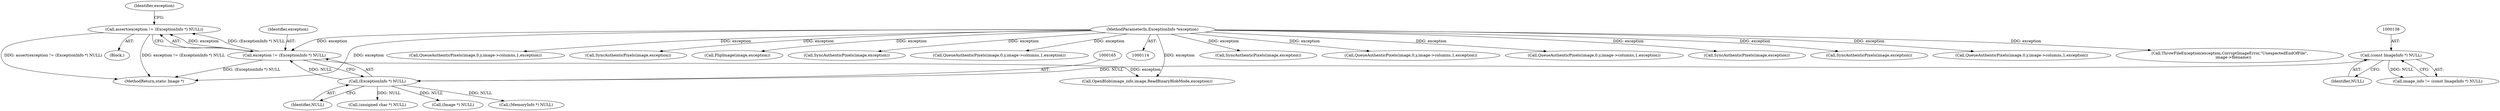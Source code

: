digraph "0_ImageMagick_f6e9d0d9955e85bdd7540b251cd50d598dacc5e6_10@API" {
"1000161" [label="(Call,assert(exception != (ExceptionInfo *) NULL))"];
"1000162" [label="(Call,exception != (ExceptionInfo *) NULL)"];
"1000116" [label="(MethodParameterIn,ExceptionInfo *exception)"];
"1000164" [label="(Call,(ExceptionInfo *) NULL)"];
"1000137" [label="(Call,(const ImageInfo *) NULL)"];
"1001213" [label="(Call,SyncAuthenticPixels(image,exception))"];
"1000786" [label="(Call,QueueAuthenticPixels(image,0,y,image->columns,1,exception))"];
"1001304" [label="(Call,QueueAuthenticPixels(image,0,y,image->columns,1,exception))"];
"1000161" [label="(Call,assert(exception != (ExceptionInfo *) NULL))"];
"1001073" [label="(Call,SyncAuthenticPixels(image,exception))"];
"1000170" [label="(Identifier,exception)"];
"1001554" [label="(Call,SyncAuthenticPixels(image,exception))"];
"1000137" [label="(Call,(const ImageInfo *) NULL)"];
"1000164" [label="(Call,(ExceptionInfo *) NULL)"];
"1000163" [label="(Identifier,exception)"];
"1001162" [label="(Call,QueueAuthenticPixels(image,0,y,image->columns,1,exception))"];
"1001602" [label="(Call,ThrowFileException(exception,CorruptImageError,\"UnexpectedEndOfFile\",\n      image->filename))"];
"1000162" [label="(Call,exception != (ExceptionInfo *) NULL)"];
"1000166" [label="(Identifier,NULL)"];
"1000976" [label="(Call,QueueAuthenticPixels(image,0,y,image->columns,1,exception))"];
"1000116" [label="(MethodParameterIn,ExceptionInfo *exception)"];
"1000509" [label="(Call,(unsigned char *) NULL)"];
"1000194" [label="(Call,(Image *) NULL)"];
"1000117" [label="(Block,)"];
"1000904" [label="(Call,SyncAuthenticPixels(image,exception))"];
"1000135" [label="(Call,image_info != (const ImageInfo *) NULL)"];
"1001619" [label="(Call,FlipImage(image,exception))"];
"1001421" [label="(Call,SyncAuthenticPixels(image,exception))"];
"1001490" [label="(Call,QueueAuthenticPixels(image,0,y,image->columns,1,exception))"];
"1000661" [label="(Call,(MemoryInfo *) NULL)"];
"1000179" [label="(Call,OpenBlob(image_info,image,ReadBinaryBlobMode,exception))"];
"1000139" [label="(Identifier,NULL)"];
"1001646" [label="(MethodReturn,static Image *)"];
"1000161" -> "1000117"  [label="AST: "];
"1000161" -> "1000162"  [label="CFG: "];
"1000162" -> "1000161"  [label="AST: "];
"1000170" -> "1000161"  [label="CFG: "];
"1000161" -> "1001646"  [label="DDG: exception != (ExceptionInfo *) NULL"];
"1000161" -> "1001646"  [label="DDG: assert(exception != (ExceptionInfo *) NULL)"];
"1000162" -> "1000161"  [label="DDG: exception"];
"1000162" -> "1000161"  [label="DDG: (ExceptionInfo *) NULL"];
"1000162" -> "1000164"  [label="CFG: "];
"1000163" -> "1000162"  [label="AST: "];
"1000164" -> "1000162"  [label="AST: "];
"1000162" -> "1001646"  [label="DDG: (ExceptionInfo *) NULL"];
"1000116" -> "1000162"  [label="DDG: exception"];
"1000164" -> "1000162"  [label="DDG: NULL"];
"1000162" -> "1000179"  [label="DDG: exception"];
"1000116" -> "1000114"  [label="AST: "];
"1000116" -> "1001646"  [label="DDG: exception"];
"1000116" -> "1000179"  [label="DDG: exception"];
"1000116" -> "1000786"  [label="DDG: exception"];
"1000116" -> "1000904"  [label="DDG: exception"];
"1000116" -> "1000976"  [label="DDG: exception"];
"1000116" -> "1001073"  [label="DDG: exception"];
"1000116" -> "1001162"  [label="DDG: exception"];
"1000116" -> "1001213"  [label="DDG: exception"];
"1000116" -> "1001304"  [label="DDG: exception"];
"1000116" -> "1001421"  [label="DDG: exception"];
"1000116" -> "1001490"  [label="DDG: exception"];
"1000116" -> "1001554"  [label="DDG: exception"];
"1000116" -> "1001602"  [label="DDG: exception"];
"1000116" -> "1001619"  [label="DDG: exception"];
"1000164" -> "1000166"  [label="CFG: "];
"1000165" -> "1000164"  [label="AST: "];
"1000166" -> "1000164"  [label="AST: "];
"1000137" -> "1000164"  [label="DDG: NULL"];
"1000164" -> "1000194"  [label="DDG: NULL"];
"1000164" -> "1000509"  [label="DDG: NULL"];
"1000164" -> "1000661"  [label="DDG: NULL"];
"1000137" -> "1000135"  [label="AST: "];
"1000137" -> "1000139"  [label="CFG: "];
"1000138" -> "1000137"  [label="AST: "];
"1000139" -> "1000137"  [label="AST: "];
"1000135" -> "1000137"  [label="CFG: "];
"1000137" -> "1000135"  [label="DDG: NULL"];
}
